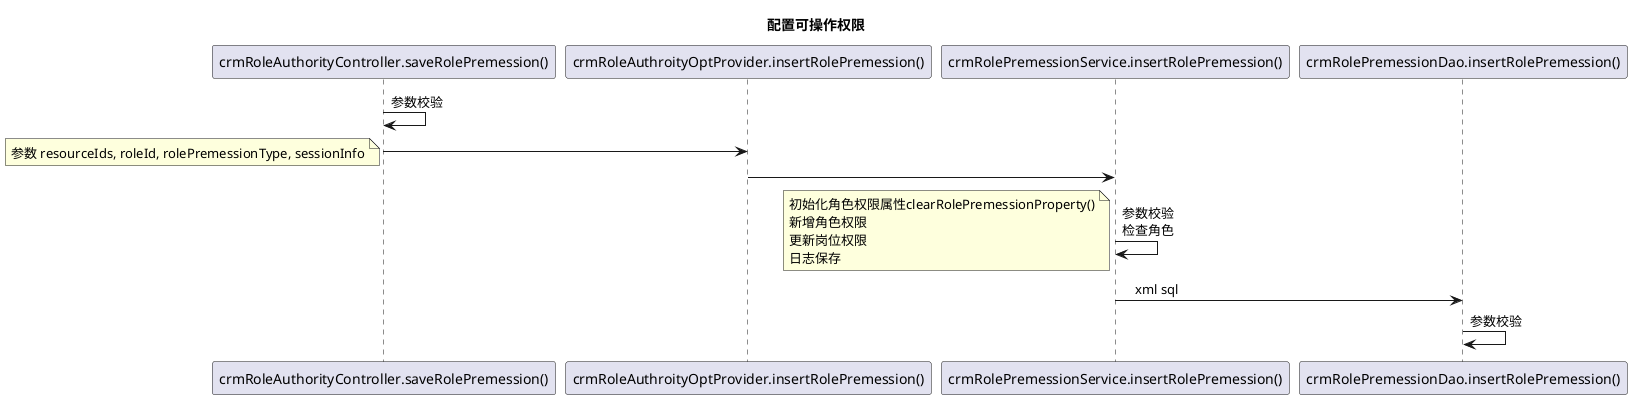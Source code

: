@startuml
title : 配置可操作权限
"crmRoleAuthorityController.saveRolePremession()" -> "crmRoleAuthorityController.saveRolePremession()" : 参数校验
"crmRoleAuthorityController.saveRolePremession()" -> "crmRoleAuthroityOptProvider.insertRolePremession()" :
note left : 参数 resourceIds, roleId, rolePremessionType, sessionInfo


"crmRoleAuthroityOptProvider.insertRolePremession()" -> "crmRolePremessionService.insertRolePremession()" :

"crmRolePremessionService.insertRolePremession()" -> "crmRolePremessionService.insertRolePremession()" : 参数校验\n检查角色
note left :初始化角色权限属性clearRolePremessionProperty()\n新增角色权限\n更新岗位权限\n日志保存

"crmRolePremessionService.insertRolePremession()" -> "crmRolePremessionDao.insertRolePremession()" :　xml sql

"crmRolePremessionDao.insertRolePremession()" -> "crmRolePremessionDao.insertRolePremession()" : 参数校验

@enduml